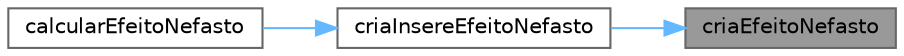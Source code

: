 digraph "criaEfeitoNefasto"
{
 // LATEX_PDF_SIZE
  bgcolor="transparent";
  edge [fontname=Helvetica,fontsize=10,labelfontname=Helvetica,labelfontsize=10];
  node [fontname=Helvetica,fontsize=10,shape=box,height=0.2,width=0.4];
  rankdir="RL";
  Node1 [id="Node000001",label="criaEfeitoNefasto",height=0.2,width=0.4,color="gray40", fillcolor="grey60", style="filled", fontcolor="black",tooltip="funcao para criar um efeito nefasto"];
  Node1 -> Node2 [id="edge1_Node000001_Node000002",dir="back",color="steelblue1",style="solid",tooltip=" "];
  Node2 [id="Node000002",label="criaInsereEfeitoNefasto",height=0.2,width=0.4,color="grey40", fillcolor="white", style="filled",URL="$funcoes_8c.html#a0d04a87299c850f40d81c0d017de586f",tooltip="funcao auxiliar para criar e inserir o efeito nefasto"];
  Node2 -> Node3 [id="edge2_Node000002_Node000003",dir="back",color="steelblue1",style="solid",tooltip=" "];
  Node3 [id="Node000003",label="calcularEfeitoNefasto",height=0.2,width=0.4,color="grey40", fillcolor="white", style="filled",URL="$funcoes_8c.html#a0f79a8128b3ef6953884367b9e4e1799",tooltip="funcao para calcular o efeito nefasto"];
}
